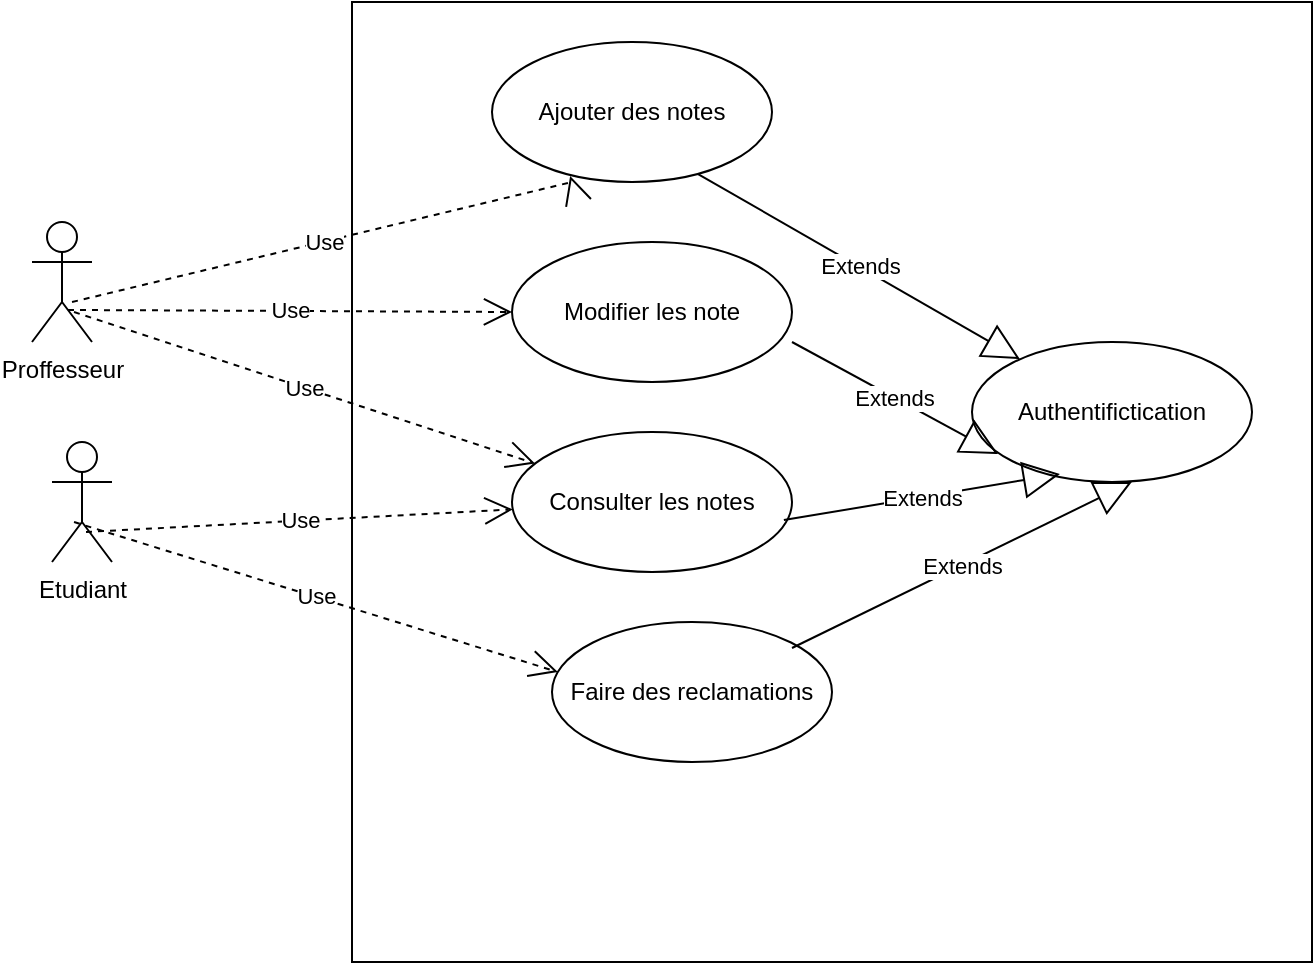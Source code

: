<mxfile version="21.2.3" type="github">
  <diagram name="Page-1" id="cW7FaAbXkPRe9L-_uraE">
    <mxGraphModel dx="2261" dy="766" grid="1" gridSize="10" guides="1" tooltips="1" connect="1" arrows="1" fold="1" page="1" pageScale="1" pageWidth="827" pageHeight="1169" math="0" shadow="0">
      <root>
        <mxCell id="0" />
        <mxCell id="1" parent="0" />
        <mxCell id="nnn0qgCIsPjUbeFsHRKI-5" value="" style="whiteSpace=wrap;html=1;aspect=fixed;" vertex="1" parent="1">
          <mxGeometry x="120" y="100" width="480" height="480" as="geometry" />
        </mxCell>
        <mxCell id="nnn0qgCIsPjUbeFsHRKI-1" value="Proffesseur" style="shape=umlActor;verticalLabelPosition=bottom;verticalAlign=top;html=1;" vertex="1" parent="1">
          <mxGeometry x="-40" y="210" width="30" height="60" as="geometry" />
        </mxCell>
        <mxCell id="nnn0qgCIsPjUbeFsHRKI-2" value="Ajouter des notes" style="ellipse;whiteSpace=wrap;html=1;" vertex="1" parent="1">
          <mxGeometry x="190" y="120" width="140" height="70" as="geometry" />
        </mxCell>
        <mxCell id="nnn0qgCIsPjUbeFsHRKI-4" value="Use" style="endArrow=open;endSize=12;dashed=1;html=1;rounded=0;entryX=0.279;entryY=0.957;entryDx=0;entryDy=0;entryPerimeter=0;exitX=0.667;exitY=0.667;exitDx=0;exitDy=0;exitPerimeter=0;" edge="1" parent="1" source="nnn0qgCIsPjUbeFsHRKI-1" target="nnn0qgCIsPjUbeFsHRKI-2">
          <mxGeometry width="160" relative="1" as="geometry">
            <mxPoint x="330" y="400" as="sourcePoint" />
            <mxPoint x="490" y="400" as="targetPoint" />
            <Array as="points">
              <mxPoint x="230" y="190" />
            </Array>
          </mxGeometry>
        </mxCell>
        <mxCell id="nnn0qgCIsPjUbeFsHRKI-7" value="Modifier les note" style="ellipse;whiteSpace=wrap;html=1;" vertex="1" parent="1">
          <mxGeometry x="200" y="220" width="140" height="70" as="geometry" />
        </mxCell>
        <mxCell id="nnn0qgCIsPjUbeFsHRKI-8" value="Consulter les notes" style="ellipse;whiteSpace=wrap;html=1;" vertex="1" parent="1">
          <mxGeometry x="200" y="315" width="140" height="70" as="geometry" />
        </mxCell>
        <mxCell id="nnn0qgCIsPjUbeFsHRKI-9" value="Faire des reclamations" style="ellipse;whiteSpace=wrap;html=1;" vertex="1" parent="1">
          <mxGeometry x="220" y="410" width="140" height="70" as="geometry" />
        </mxCell>
        <mxCell id="nnn0qgCIsPjUbeFsHRKI-10" value="Authentifictication" style="ellipse;whiteSpace=wrap;html=1;" vertex="1" parent="1">
          <mxGeometry x="430" y="270" width="140" height="70" as="geometry" />
        </mxCell>
        <mxCell id="nnn0qgCIsPjUbeFsHRKI-14" value="Etudiant" style="shape=umlActor;verticalLabelPosition=bottom;verticalAlign=top;html=1;" vertex="1" parent="1">
          <mxGeometry x="-30" y="320" width="30" height="60" as="geometry" />
        </mxCell>
        <mxCell id="nnn0qgCIsPjUbeFsHRKI-15" value="Use" style="endArrow=open;endSize=12;dashed=1;html=1;rounded=0;entryX=0;entryY=0.5;entryDx=0;entryDy=0;exitX=0.6;exitY=0.733;exitDx=0;exitDy=0;exitPerimeter=0;" edge="1" parent="1" source="nnn0qgCIsPjUbeFsHRKI-1" target="nnn0qgCIsPjUbeFsHRKI-7">
          <mxGeometry width="160" relative="1" as="geometry">
            <mxPoint x="10" y="303" as="sourcePoint" />
            <mxPoint x="269" y="240" as="targetPoint" />
            <Array as="points" />
          </mxGeometry>
        </mxCell>
        <mxCell id="nnn0qgCIsPjUbeFsHRKI-16" value="Use" style="endArrow=open;endSize=12;dashed=1;html=1;rounded=0;exitX=0.7;exitY=0.75;exitDx=0;exitDy=0;exitPerimeter=0;" edge="1" parent="1" source="nnn0qgCIsPjUbeFsHRKI-1" target="nnn0qgCIsPjUbeFsHRKI-8">
          <mxGeometry width="160" relative="1" as="geometry">
            <mxPoint x="-12" y="264" as="sourcePoint" />
            <mxPoint x="220" y="265" as="targetPoint" />
            <Array as="points" />
          </mxGeometry>
        </mxCell>
        <mxCell id="nnn0qgCIsPjUbeFsHRKI-17" value="Use" style="endArrow=open;endSize=12;dashed=1;html=1;rounded=0;exitX=0.367;exitY=0.667;exitDx=0;exitDy=0;exitPerimeter=0;entryX=0.021;entryY=0.357;entryDx=0;entryDy=0;entryPerimeter=0;" edge="1" parent="1" source="nnn0qgCIsPjUbeFsHRKI-14" target="nnn0qgCIsPjUbeFsHRKI-9">
          <mxGeometry width="160" relative="1" as="geometry">
            <mxPoint x="-19" y="360" as="sourcePoint" />
            <mxPoint x="220" y="432" as="targetPoint" />
            <Array as="points" />
          </mxGeometry>
        </mxCell>
        <mxCell id="nnn0qgCIsPjUbeFsHRKI-18" value="Use" style="endArrow=open;endSize=12;dashed=1;html=1;rounded=0;exitX=0.567;exitY=0.75;exitDx=0;exitDy=0;exitPerimeter=0;" edge="1" parent="1" source="nnn0qgCIsPjUbeFsHRKI-14" target="nnn0qgCIsPjUbeFsHRKI-8">
          <mxGeometry width="160" relative="1" as="geometry">
            <mxPoint x="-10" y="350" as="sourcePoint" />
            <mxPoint x="232" y="425" as="targetPoint" />
            <Array as="points" />
          </mxGeometry>
        </mxCell>
        <mxCell id="nnn0qgCIsPjUbeFsHRKI-19" value="Extends" style="endArrow=block;endSize=16;endFill=0;html=1;rounded=0;exitX=0.736;exitY=0.943;exitDx=0;exitDy=0;exitPerimeter=0;" edge="1" parent="1" source="nnn0qgCIsPjUbeFsHRKI-2" target="nnn0qgCIsPjUbeFsHRKI-10">
          <mxGeometry width="160" relative="1" as="geometry">
            <mxPoint x="300" y="200" as="sourcePoint" />
            <mxPoint x="460" y="200" as="targetPoint" />
            <Array as="points" />
          </mxGeometry>
        </mxCell>
        <mxCell id="nnn0qgCIsPjUbeFsHRKI-20" value="Extends" style="endArrow=block;endSize=16;endFill=0;html=1;rounded=0;exitX=0.736;exitY=0.943;exitDx=0;exitDy=0;exitPerimeter=0;entryX=0.093;entryY=0.8;entryDx=0;entryDy=0;entryPerimeter=0;" edge="1" parent="1" target="nnn0qgCIsPjUbeFsHRKI-10">
          <mxGeometry width="160" relative="1" as="geometry">
            <mxPoint x="340" y="270" as="sourcePoint" />
            <mxPoint x="492" y="362" as="targetPoint" />
            <Array as="points" />
          </mxGeometry>
        </mxCell>
        <mxCell id="nnn0qgCIsPjUbeFsHRKI-21" value="Extends" style="endArrow=block;endSize=16;endFill=0;html=1;rounded=0;exitX=0.971;exitY=0.629;exitDx=0;exitDy=0;exitPerimeter=0;entryX=0.314;entryY=0.943;entryDx=0;entryDy=0;entryPerimeter=0;" edge="1" parent="1" source="nnn0qgCIsPjUbeFsHRKI-8" target="nnn0qgCIsPjUbeFsHRKI-10">
          <mxGeometry width="160" relative="1" as="geometry">
            <mxPoint x="350" y="350" as="sourcePoint" />
            <mxPoint x="502" y="442" as="targetPoint" />
            <Array as="points" />
          </mxGeometry>
        </mxCell>
        <mxCell id="nnn0qgCIsPjUbeFsHRKI-22" value="Extends" style="endArrow=block;endSize=16;endFill=0;html=1;rounded=0;exitX=0.971;exitY=0.629;exitDx=0;exitDy=0;exitPerimeter=0;entryX=0.571;entryY=1;entryDx=0;entryDy=0;entryPerimeter=0;" edge="1" parent="1" target="nnn0qgCIsPjUbeFsHRKI-10">
          <mxGeometry width="160" relative="1" as="geometry">
            <mxPoint x="340" y="423" as="sourcePoint" />
            <mxPoint x="478" y="400" as="targetPoint" />
            <Array as="points" />
          </mxGeometry>
        </mxCell>
      </root>
    </mxGraphModel>
  </diagram>
</mxfile>
